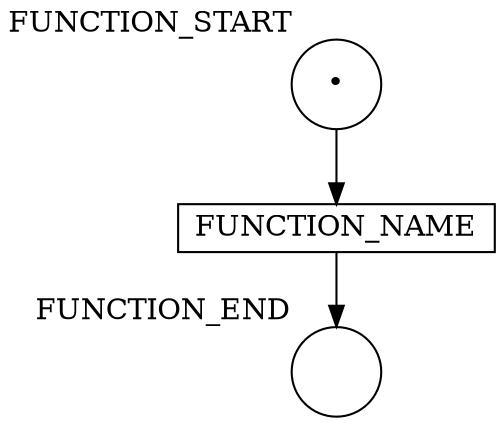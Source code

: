digraph function {
    nodesep=1.5;
    FUNCTION_START [width=0.6 shape="circle" xlabel="FUNCTION_START" label="•"];
    FUNCTION_END [width=0.6 shape="circle" xlabel="FUNCTION_END" label=""];

    FUNCTION_NAME [height=0.1 shape="box" xlabel="" label="FUNCTION_NAME"];
    
    FUNCTION_START -> FUNCTION_NAME;
    FUNCTION_NAME -> FUNCTION_END;
}